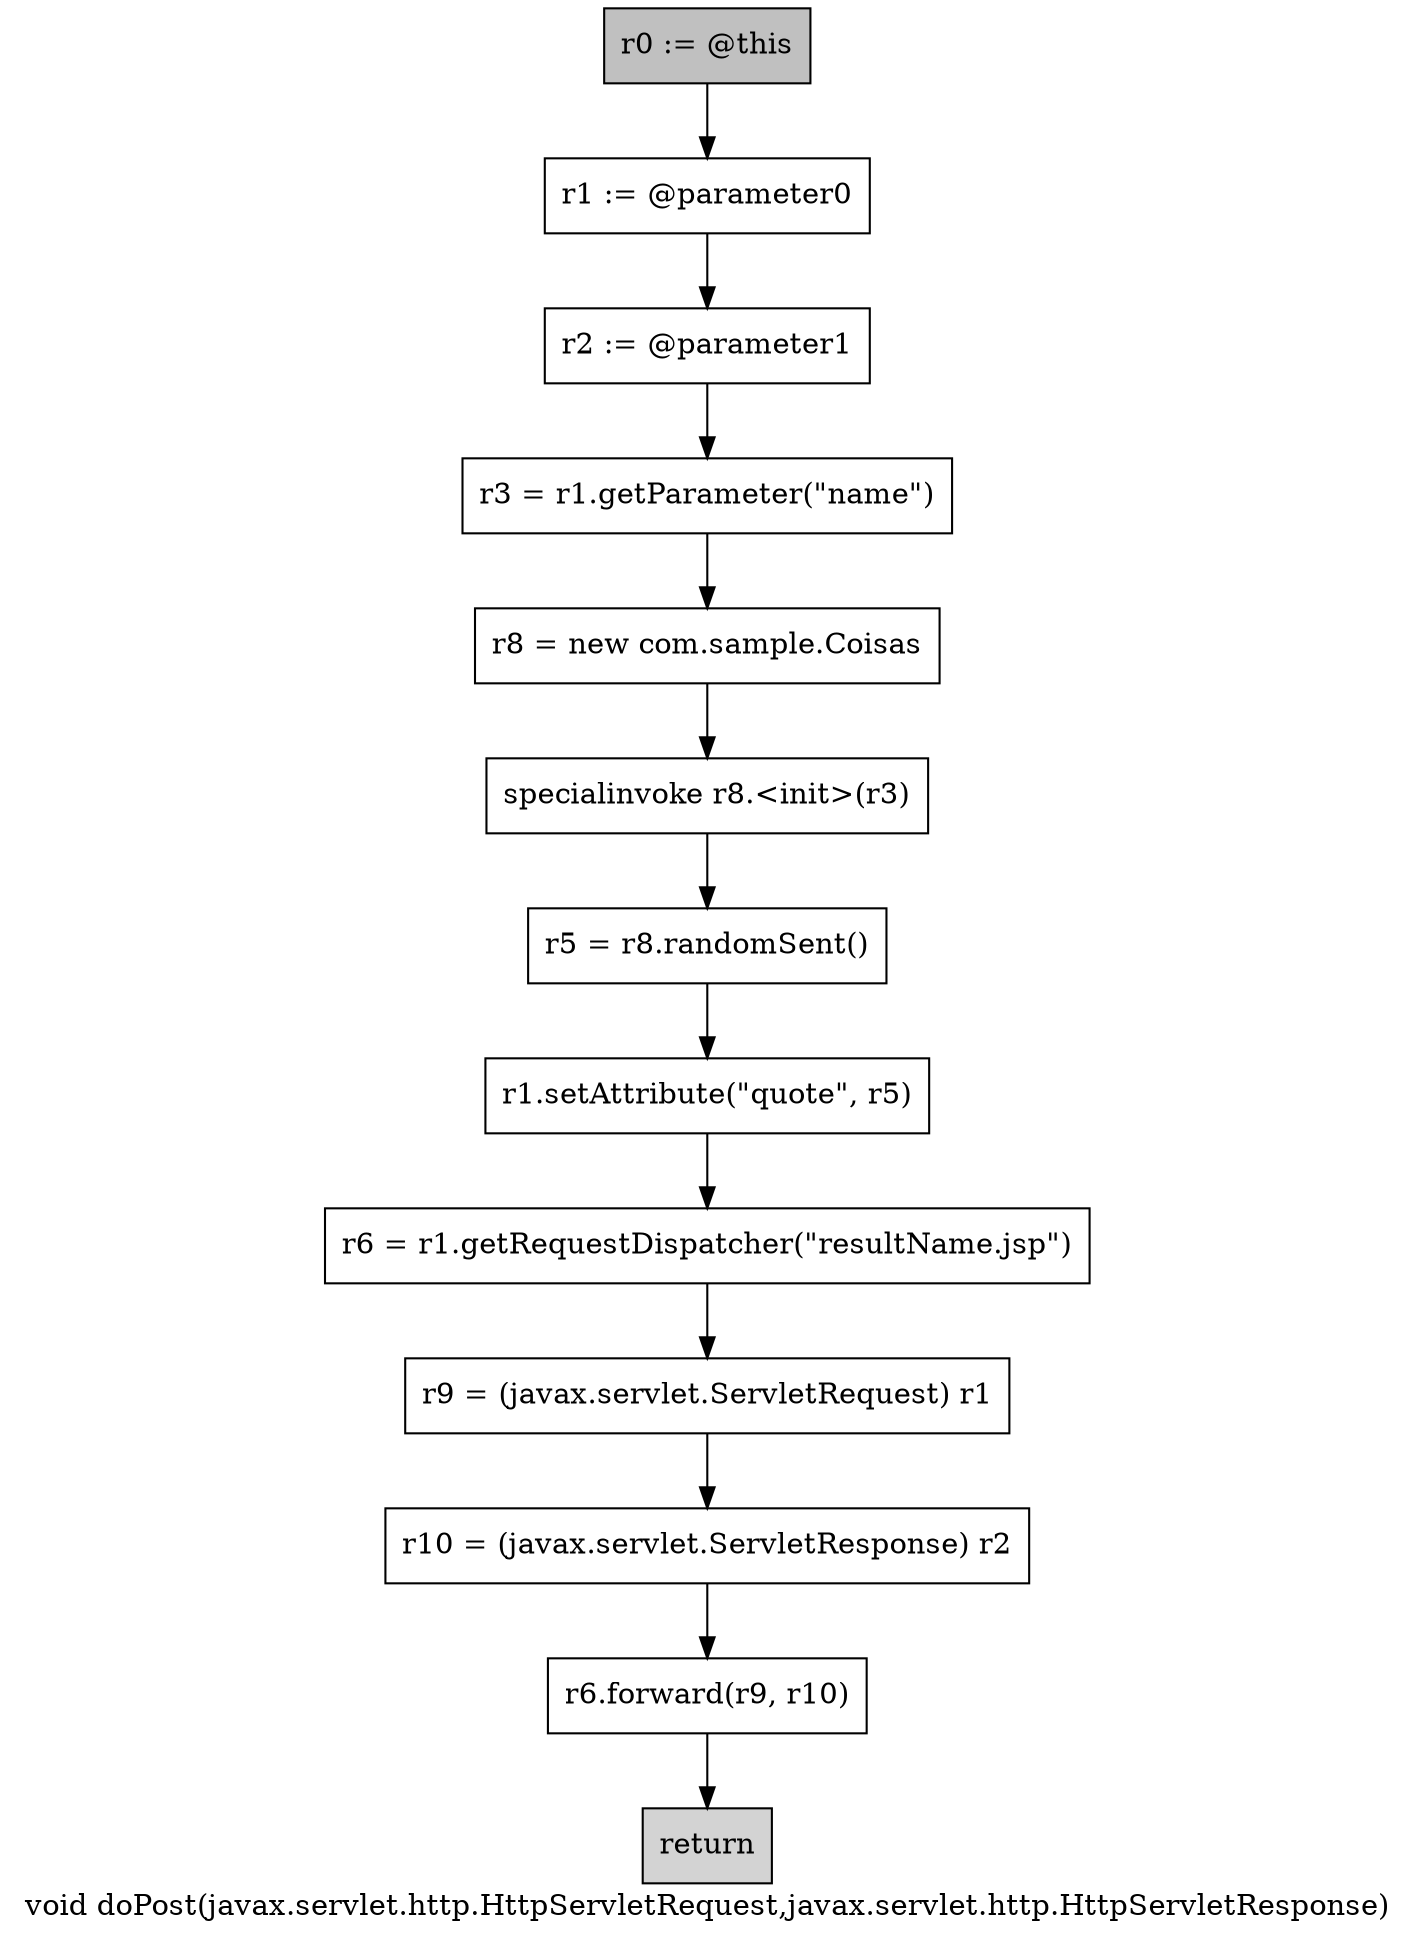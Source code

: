 digraph "void doPost(javax.servlet.http.HttpServletRequest,javax.servlet.http.HttpServletResponse)" {
    label="void doPost(javax.servlet.http.HttpServletRequest,javax.servlet.http.HttpServletResponse)";
    node [shape=box];
    "0" [style=filled,fillcolor=gray,label="r0 := @this",];
    "1" [label="r1 := @parameter0",];
    "0"->"1";
    "2" [label="r2 := @parameter1",];
    "1"->"2";
    "3" [label="r3 = r1.getParameter(\"name\")",];
    "2"->"3";
    "4" [label="r8 = new com.sample.Coisas",];
    "3"->"4";
    "5" [label="specialinvoke r8.<init>(r3)",];
    "4"->"5";
    "6" [label="r5 = r8.randomSent()",];
    "5"->"6";
    "7" [label="r1.setAttribute(\"quote\", r5)",];
    "6"->"7";
    "8" [label="r6 = r1.getRequestDispatcher(\"resultName.jsp\")",];
    "7"->"8";
    "9" [label="r9 = (javax.servlet.ServletRequest) r1",];
    "8"->"9";
    "10" [label="r10 = (javax.servlet.ServletResponse) r2",];
    "9"->"10";
    "11" [label="r6.forward(r9, r10)",];
    "10"->"11";
    "12" [style=filled,fillcolor=lightgray,label="return",];
    "11"->"12";
}
